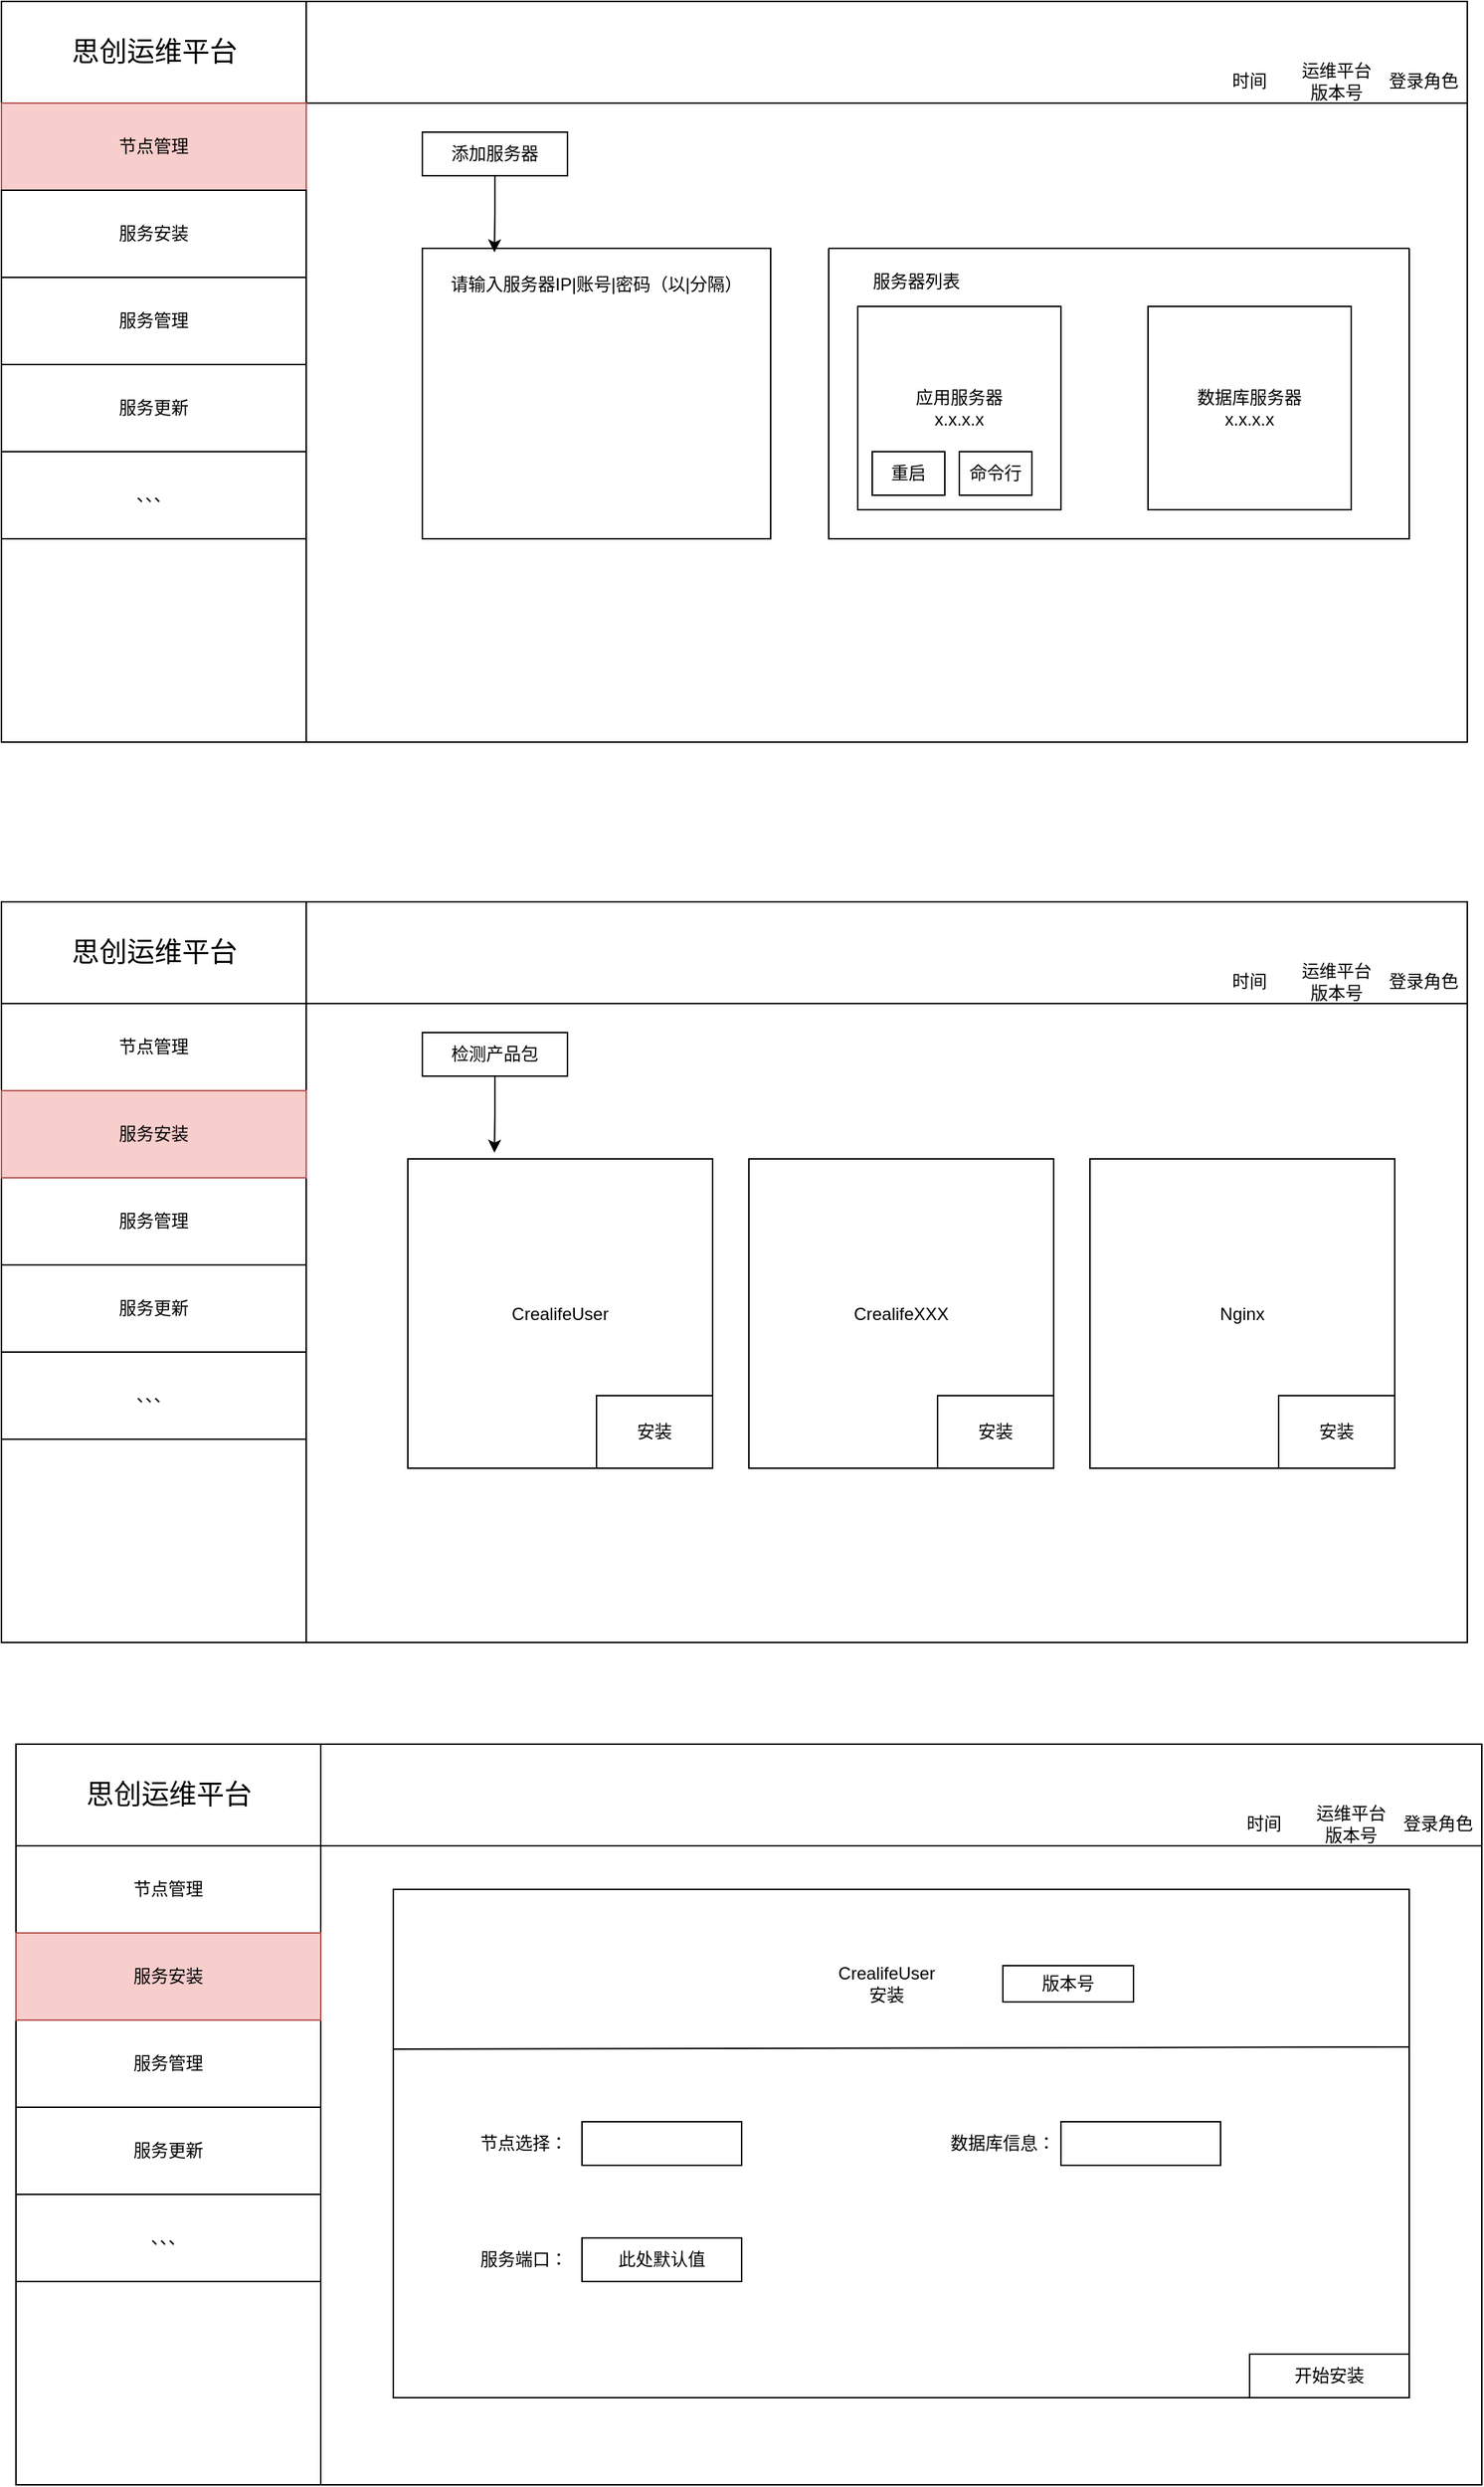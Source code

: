 <mxfile version="24.7.16">
  <diagram name="第 1 页" id="SJDpvmF3WLKm9pQOhpVg">
    <mxGraphModel dx="1036" dy="569" grid="1" gridSize="10" guides="1" tooltips="1" connect="1" arrows="1" fold="1" page="1" pageScale="1" pageWidth="1169" pageHeight="827" math="0" shadow="0">
      <root>
        <mxCell id="0" />
        <mxCell id="1" parent="0" />
        <mxCell id="QzqtVrHRzzi3PcHoO_PS-1" value="" style="swimlane;startSize=0;" vertex="1" parent="1">
          <mxGeometry x="70" y="30" width="1010" height="510" as="geometry" />
        </mxCell>
        <mxCell id="QzqtVrHRzzi3PcHoO_PS-9" value="" style="rounded=0;whiteSpace=wrap;html=1;" vertex="1" parent="QzqtVrHRzzi3PcHoO_PS-1">
          <mxGeometry x="210" width="800" height="70" as="geometry" />
        </mxCell>
        <mxCell id="QzqtVrHRzzi3PcHoO_PS-10" value="时间" style="text;html=1;align=center;verticalAlign=middle;whiteSpace=wrap;rounded=0;" vertex="1" parent="QzqtVrHRzzi3PcHoO_PS-1">
          <mxGeometry x="830" y="40" width="60" height="30" as="geometry" />
        </mxCell>
        <mxCell id="QzqtVrHRzzi3PcHoO_PS-11" value="" style="rounded=0;whiteSpace=wrap;html=1;" vertex="1" parent="QzqtVrHRzzi3PcHoO_PS-1">
          <mxGeometry x="290" y="170" width="240" height="200" as="geometry" />
        </mxCell>
        <mxCell id="QzqtVrHRzzi3PcHoO_PS-12" value="请输入服务器IP|账号|密码（以|分隔）" style="text;html=1;align=center;verticalAlign=middle;whiteSpace=wrap;rounded=0;" vertex="1" parent="QzqtVrHRzzi3PcHoO_PS-1">
          <mxGeometry x="300" y="180" width="220" height="30" as="geometry" />
        </mxCell>
        <mxCell id="QzqtVrHRzzi3PcHoO_PS-13" value="添加服务器" style="rounded=0;whiteSpace=wrap;html=1;" vertex="1" parent="QzqtVrHRzzi3PcHoO_PS-1">
          <mxGeometry x="290" y="90" width="100" height="30" as="geometry" />
        </mxCell>
        <mxCell id="QzqtVrHRzzi3PcHoO_PS-14" style="edgeStyle=orthogonalEdgeStyle;rounded=0;orthogonalLoop=1;jettySize=auto;html=1;entryX=0.207;entryY=0.014;entryDx=0;entryDy=0;entryPerimeter=0;" edge="1" parent="QzqtVrHRzzi3PcHoO_PS-1" source="QzqtVrHRzzi3PcHoO_PS-13" target="QzqtVrHRzzi3PcHoO_PS-11">
          <mxGeometry relative="1" as="geometry" />
        </mxCell>
        <mxCell id="QzqtVrHRzzi3PcHoO_PS-16" value="" style="swimlane;startSize=0;" vertex="1" parent="QzqtVrHRzzi3PcHoO_PS-1">
          <mxGeometry x="570" y="170" width="400" height="200" as="geometry" />
        </mxCell>
        <mxCell id="QzqtVrHRzzi3PcHoO_PS-18" value="应用服务器&lt;div&gt;x.x.x.x&lt;/div&gt;" style="rounded=0;whiteSpace=wrap;html=1;" vertex="1" parent="QzqtVrHRzzi3PcHoO_PS-16">
          <mxGeometry x="20" y="40" width="140" height="140" as="geometry" />
        </mxCell>
        <mxCell id="QzqtVrHRzzi3PcHoO_PS-19" value="数据库服务器&lt;div&gt;x.x.x.x&lt;/div&gt;" style="rounded=0;whiteSpace=wrap;html=1;" vertex="1" parent="QzqtVrHRzzi3PcHoO_PS-16">
          <mxGeometry x="220" y="40" width="140" height="140" as="geometry" />
        </mxCell>
        <mxCell id="QzqtVrHRzzi3PcHoO_PS-20" value="重启" style="rounded=0;whiteSpace=wrap;html=1;" vertex="1" parent="QzqtVrHRzzi3PcHoO_PS-16">
          <mxGeometry x="30" y="140" width="50" height="30" as="geometry" />
        </mxCell>
        <mxCell id="QzqtVrHRzzi3PcHoO_PS-21" value="命令行" style="rounded=0;whiteSpace=wrap;html=1;" vertex="1" parent="QzqtVrHRzzi3PcHoO_PS-16">
          <mxGeometry x="90" y="140" width="50" height="30" as="geometry" />
        </mxCell>
        <mxCell id="QzqtVrHRzzi3PcHoO_PS-29" value="运维平台版本号" style="text;html=1;align=center;verticalAlign=middle;whiteSpace=wrap;rounded=0;" vertex="1" parent="QzqtVrHRzzi3PcHoO_PS-1">
          <mxGeometry x="890" y="40" width="60" height="30" as="geometry" />
        </mxCell>
        <mxCell id="QzqtVrHRzzi3PcHoO_PS-30" value="登录角色" style="text;html=1;align=center;verticalAlign=middle;whiteSpace=wrap;rounded=0;" vertex="1" parent="QzqtVrHRzzi3PcHoO_PS-1">
          <mxGeometry x="950" y="40" width="60" height="30" as="geometry" />
        </mxCell>
        <mxCell id="QzqtVrHRzzi3PcHoO_PS-3" value="" style="rounded=0;whiteSpace=wrap;html=1;" vertex="1" parent="1">
          <mxGeometry x="70" y="30" width="210" height="510" as="geometry" />
        </mxCell>
        <mxCell id="QzqtVrHRzzi3PcHoO_PS-4" value="节点管理" style="rounded=0;whiteSpace=wrap;html=1;fillColor=#f8cecc;strokeColor=#b85450;" vertex="1" parent="1">
          <mxGeometry x="70" y="100" width="210" height="60" as="geometry" />
        </mxCell>
        <mxCell id="QzqtVrHRzzi3PcHoO_PS-5" value="服务管理" style="rounded=0;whiteSpace=wrap;html=1;" vertex="1" parent="1">
          <mxGeometry x="70" y="220" width="210" height="60" as="geometry" />
        </mxCell>
        <mxCell id="QzqtVrHRzzi3PcHoO_PS-6" value="服务更新" style="rounded=0;whiteSpace=wrap;html=1;" vertex="1" parent="1">
          <mxGeometry x="70" y="280" width="210" height="60" as="geometry" />
        </mxCell>
        <mxCell id="QzqtVrHRzzi3PcHoO_PS-7" value="、、、" style="rounded=0;whiteSpace=wrap;html=1;" vertex="1" parent="1">
          <mxGeometry x="70" y="340" width="210" height="60" as="geometry" />
        </mxCell>
        <mxCell id="QzqtVrHRzzi3PcHoO_PS-8" value="思创运维平台" style="text;html=1;align=center;verticalAlign=middle;whiteSpace=wrap;rounded=0;fontSize=19;" vertex="1" parent="1">
          <mxGeometry x="108.75" y="50" width="132.5" height="30" as="geometry" />
        </mxCell>
        <mxCell id="QzqtVrHRzzi3PcHoO_PS-17" value="服务器列表" style="text;html=1;align=center;verticalAlign=middle;resizable=0;points=[];autosize=1;strokeColor=none;fillColor=none;" vertex="1" parent="1">
          <mxGeometry x="660" y="208" width="80" height="30" as="geometry" />
        </mxCell>
        <mxCell id="QzqtVrHRzzi3PcHoO_PS-28" value="服务安装" style="rounded=0;whiteSpace=wrap;html=1;" vertex="1" parent="1">
          <mxGeometry x="70" y="160" width="210" height="60" as="geometry" />
        </mxCell>
        <mxCell id="QzqtVrHRzzi3PcHoO_PS-31" value="" style="swimlane;startSize=0;" vertex="1" parent="1">
          <mxGeometry x="70" y="650" width="1010" height="510" as="geometry" />
        </mxCell>
        <mxCell id="QzqtVrHRzzi3PcHoO_PS-32" value="" style="rounded=0;whiteSpace=wrap;html=1;" vertex="1" parent="QzqtVrHRzzi3PcHoO_PS-31">
          <mxGeometry x="210" width="800" height="70" as="geometry" />
        </mxCell>
        <mxCell id="QzqtVrHRzzi3PcHoO_PS-33" value="时间" style="text;html=1;align=center;verticalAlign=middle;whiteSpace=wrap;rounded=0;" vertex="1" parent="QzqtVrHRzzi3PcHoO_PS-31">
          <mxGeometry x="830" y="40" width="60" height="30" as="geometry" />
        </mxCell>
        <mxCell id="QzqtVrHRzzi3PcHoO_PS-36" value="检测产品包" style="rounded=0;whiteSpace=wrap;html=1;" vertex="1" parent="QzqtVrHRzzi3PcHoO_PS-31">
          <mxGeometry x="290" y="90" width="100" height="30" as="geometry" />
        </mxCell>
        <mxCell id="QzqtVrHRzzi3PcHoO_PS-37" style="edgeStyle=orthogonalEdgeStyle;rounded=0;orthogonalLoop=1;jettySize=auto;html=1;entryX=0.207;entryY=0.014;entryDx=0;entryDy=0;entryPerimeter=0;" edge="1" parent="QzqtVrHRzzi3PcHoO_PS-31" source="QzqtVrHRzzi3PcHoO_PS-36">
          <mxGeometry relative="1" as="geometry">
            <mxPoint x="339.68" y="172.8" as="targetPoint" />
          </mxGeometry>
        </mxCell>
        <mxCell id="QzqtVrHRzzi3PcHoO_PS-43" value="运维平台版本号" style="text;html=1;align=center;verticalAlign=middle;whiteSpace=wrap;rounded=0;" vertex="1" parent="QzqtVrHRzzi3PcHoO_PS-31">
          <mxGeometry x="890" y="40" width="60" height="30" as="geometry" />
        </mxCell>
        <mxCell id="QzqtVrHRzzi3PcHoO_PS-44" value="登录角色" style="text;html=1;align=center;verticalAlign=middle;whiteSpace=wrap;rounded=0;" vertex="1" parent="QzqtVrHRzzi3PcHoO_PS-31">
          <mxGeometry x="950" y="40" width="60" height="30" as="geometry" />
        </mxCell>
        <mxCell id="QzqtVrHRzzi3PcHoO_PS-53" value="CrealifeUser" style="rounded=0;whiteSpace=wrap;html=1;" vertex="1" parent="QzqtVrHRzzi3PcHoO_PS-31">
          <mxGeometry x="280" y="177" width="210" height="213" as="geometry" />
        </mxCell>
        <mxCell id="QzqtVrHRzzi3PcHoO_PS-56" value="安装" style="rounded=0;whiteSpace=wrap;html=1;" vertex="1" parent="QzqtVrHRzzi3PcHoO_PS-31">
          <mxGeometry x="410" y="340" width="80" height="50" as="geometry" />
        </mxCell>
        <mxCell id="QzqtVrHRzzi3PcHoO_PS-57" value="CrealifeXXX" style="rounded=0;whiteSpace=wrap;html=1;" vertex="1" parent="QzqtVrHRzzi3PcHoO_PS-31">
          <mxGeometry x="515" y="177" width="210" height="213" as="geometry" />
        </mxCell>
        <mxCell id="QzqtVrHRzzi3PcHoO_PS-58" value="安装" style="rounded=0;whiteSpace=wrap;html=1;" vertex="1" parent="QzqtVrHRzzi3PcHoO_PS-31">
          <mxGeometry x="645" y="340" width="80" height="50" as="geometry" />
        </mxCell>
        <mxCell id="QzqtVrHRzzi3PcHoO_PS-59" value="Nginx" style="rounded=0;whiteSpace=wrap;html=1;" vertex="1" parent="QzqtVrHRzzi3PcHoO_PS-31">
          <mxGeometry x="750" y="177" width="210" height="213" as="geometry" />
        </mxCell>
        <mxCell id="QzqtVrHRzzi3PcHoO_PS-60" value="安装" style="rounded=0;whiteSpace=wrap;html=1;" vertex="1" parent="QzqtVrHRzzi3PcHoO_PS-31">
          <mxGeometry x="880" y="340" width="80" height="50" as="geometry" />
        </mxCell>
        <mxCell id="QzqtVrHRzzi3PcHoO_PS-45" value="" style="rounded=0;whiteSpace=wrap;html=1;" vertex="1" parent="1">
          <mxGeometry x="70" y="650" width="210" height="510" as="geometry" />
        </mxCell>
        <mxCell id="QzqtVrHRzzi3PcHoO_PS-46" value="节点管理" style="rounded=0;whiteSpace=wrap;html=1;" vertex="1" parent="1">
          <mxGeometry x="70" y="720" width="210" height="60" as="geometry" />
        </mxCell>
        <mxCell id="QzqtVrHRzzi3PcHoO_PS-47" value="服务管理" style="rounded=0;whiteSpace=wrap;html=1;" vertex="1" parent="1">
          <mxGeometry x="70" y="840" width="210" height="60" as="geometry" />
        </mxCell>
        <mxCell id="QzqtVrHRzzi3PcHoO_PS-48" value="服务更新" style="rounded=0;whiteSpace=wrap;html=1;" vertex="1" parent="1">
          <mxGeometry x="70" y="900" width="210" height="60" as="geometry" />
        </mxCell>
        <mxCell id="QzqtVrHRzzi3PcHoO_PS-49" value="、、、" style="rounded=0;whiteSpace=wrap;html=1;" vertex="1" parent="1">
          <mxGeometry x="70" y="960" width="210" height="60" as="geometry" />
        </mxCell>
        <mxCell id="QzqtVrHRzzi3PcHoO_PS-50" value="思创运维平台" style="text;html=1;align=center;verticalAlign=middle;whiteSpace=wrap;rounded=0;fontSize=19;" vertex="1" parent="1">
          <mxGeometry x="108.75" y="670" width="132.5" height="30" as="geometry" />
        </mxCell>
        <mxCell id="QzqtVrHRzzi3PcHoO_PS-52" value="服务安装" style="rounded=0;whiteSpace=wrap;html=1;fillColor=#f8cecc;strokeColor=#b85450;" vertex="1" parent="1">
          <mxGeometry x="70" y="780" width="210" height="60" as="geometry" />
        </mxCell>
        <mxCell id="QzqtVrHRzzi3PcHoO_PS-61" value="" style="swimlane;startSize=0;" vertex="1" parent="1">
          <mxGeometry x="80" y="1230" width="1010" height="510" as="geometry" />
        </mxCell>
        <mxCell id="QzqtVrHRzzi3PcHoO_PS-62" value="" style="rounded=0;whiteSpace=wrap;html=1;" vertex="1" parent="QzqtVrHRzzi3PcHoO_PS-61">
          <mxGeometry x="210" width="800" height="70" as="geometry" />
        </mxCell>
        <mxCell id="QzqtVrHRzzi3PcHoO_PS-63" value="时间" style="text;html=1;align=center;verticalAlign=middle;whiteSpace=wrap;rounded=0;" vertex="1" parent="QzqtVrHRzzi3PcHoO_PS-61">
          <mxGeometry x="830" y="40" width="60" height="30" as="geometry" />
        </mxCell>
        <mxCell id="QzqtVrHRzzi3PcHoO_PS-66" value="运维平台版本号" style="text;html=1;align=center;verticalAlign=middle;whiteSpace=wrap;rounded=0;" vertex="1" parent="QzqtVrHRzzi3PcHoO_PS-61">
          <mxGeometry x="890" y="40" width="60" height="30" as="geometry" />
        </mxCell>
        <mxCell id="QzqtVrHRzzi3PcHoO_PS-67" value="登录角色" style="text;html=1;align=center;verticalAlign=middle;whiteSpace=wrap;rounded=0;" vertex="1" parent="QzqtVrHRzzi3PcHoO_PS-61">
          <mxGeometry x="950" y="40" width="60" height="30" as="geometry" />
        </mxCell>
        <mxCell id="QzqtVrHRzzi3PcHoO_PS-81" value="" style="rounded=0;whiteSpace=wrap;html=1;" vertex="1" parent="QzqtVrHRzzi3PcHoO_PS-61">
          <mxGeometry x="260" y="100" width="700" height="350" as="geometry" />
        </mxCell>
        <mxCell id="QzqtVrHRzzi3PcHoO_PS-82" value="CrealifeUser安装" style="text;html=1;align=center;verticalAlign=middle;whiteSpace=wrap;rounded=0;" vertex="1" parent="QzqtVrHRzzi3PcHoO_PS-61">
          <mxGeometry x="570" y="150" width="60" height="30" as="geometry" />
        </mxCell>
        <mxCell id="QzqtVrHRzzi3PcHoO_PS-83" value="" style="rounded=0;whiteSpace=wrap;html=1;" vertex="1" parent="QzqtVrHRzzi3PcHoO_PS-61">
          <mxGeometry x="390" y="260" width="110" height="30" as="geometry" />
        </mxCell>
        <mxCell id="QzqtVrHRzzi3PcHoO_PS-84" value="节点选择：" style="text;html=1;align=center;verticalAlign=middle;whiteSpace=wrap;rounded=0;" vertex="1" parent="QzqtVrHRzzi3PcHoO_PS-61">
          <mxGeometry x="310" y="260" width="80" height="30" as="geometry" />
        </mxCell>
        <mxCell id="QzqtVrHRzzi3PcHoO_PS-85" value="数据库信息：" style="text;html=1;align=center;verticalAlign=middle;whiteSpace=wrap;rounded=0;" vertex="1" parent="QzqtVrHRzzi3PcHoO_PS-61">
          <mxGeometry x="640" y="260" width="80" height="30" as="geometry" />
        </mxCell>
        <mxCell id="QzqtVrHRzzi3PcHoO_PS-86" value="" style="rounded=0;whiteSpace=wrap;html=1;" vertex="1" parent="QzqtVrHRzzi3PcHoO_PS-61">
          <mxGeometry x="720" y="260" width="110" height="30" as="geometry" />
        </mxCell>
        <mxCell id="QzqtVrHRzzi3PcHoO_PS-87" value="服务端口：" style="text;html=1;align=center;verticalAlign=middle;whiteSpace=wrap;rounded=0;" vertex="1" parent="QzqtVrHRzzi3PcHoO_PS-61">
          <mxGeometry x="310" y="340" width="80" height="30" as="geometry" />
        </mxCell>
        <mxCell id="QzqtVrHRzzi3PcHoO_PS-88" value="此处默认值" style="rounded=0;whiteSpace=wrap;html=1;" vertex="1" parent="QzqtVrHRzzi3PcHoO_PS-61">
          <mxGeometry x="390" y="340" width="110" height="30" as="geometry" />
        </mxCell>
        <mxCell id="QzqtVrHRzzi3PcHoO_PS-89" value="开始安装" style="rounded=0;whiteSpace=wrap;html=1;" vertex="1" parent="QzqtVrHRzzi3PcHoO_PS-61">
          <mxGeometry x="850" y="420" width="110" height="30" as="geometry" />
        </mxCell>
        <mxCell id="QzqtVrHRzzi3PcHoO_PS-90" value="" style="endArrow=none;html=1;rounded=0;entryX=1;entryY=0.31;entryDx=0;entryDy=0;entryPerimeter=0;" edge="1" parent="QzqtVrHRzzi3PcHoO_PS-61" target="QzqtVrHRzzi3PcHoO_PS-81">
          <mxGeometry width="50" height="50" relative="1" as="geometry">
            <mxPoint x="260" y="210" as="sourcePoint" />
            <mxPoint x="310" y="160" as="targetPoint" />
          </mxGeometry>
        </mxCell>
        <mxCell id="QzqtVrHRzzi3PcHoO_PS-91" value="版本号" style="rounded=0;whiteSpace=wrap;html=1;" vertex="1" parent="QzqtVrHRzzi3PcHoO_PS-61">
          <mxGeometry x="680" y="152.5" width="90" height="25" as="geometry" />
        </mxCell>
        <mxCell id="QzqtVrHRzzi3PcHoO_PS-74" value="" style="rounded=0;whiteSpace=wrap;html=1;" vertex="1" parent="1">
          <mxGeometry x="80" y="1230" width="210" height="510" as="geometry" />
        </mxCell>
        <mxCell id="QzqtVrHRzzi3PcHoO_PS-75" value="节点管理" style="rounded=0;whiteSpace=wrap;html=1;" vertex="1" parent="1">
          <mxGeometry x="80" y="1300" width="210" height="60" as="geometry" />
        </mxCell>
        <mxCell id="QzqtVrHRzzi3PcHoO_PS-76" value="服务管理" style="rounded=0;whiteSpace=wrap;html=1;" vertex="1" parent="1">
          <mxGeometry x="80" y="1420" width="210" height="60" as="geometry" />
        </mxCell>
        <mxCell id="QzqtVrHRzzi3PcHoO_PS-77" value="服务更新" style="rounded=0;whiteSpace=wrap;html=1;" vertex="1" parent="1">
          <mxGeometry x="80" y="1480" width="210" height="60" as="geometry" />
        </mxCell>
        <mxCell id="QzqtVrHRzzi3PcHoO_PS-78" value="、、、" style="rounded=0;whiteSpace=wrap;html=1;" vertex="1" parent="1">
          <mxGeometry x="80" y="1540" width="210" height="60" as="geometry" />
        </mxCell>
        <mxCell id="QzqtVrHRzzi3PcHoO_PS-79" value="思创运维平台" style="text;html=1;align=center;verticalAlign=middle;whiteSpace=wrap;rounded=0;fontSize=19;" vertex="1" parent="1">
          <mxGeometry x="118.75" y="1250" width="132.5" height="30" as="geometry" />
        </mxCell>
        <mxCell id="QzqtVrHRzzi3PcHoO_PS-80" value="服务安装" style="rounded=0;whiteSpace=wrap;html=1;fillColor=#f8cecc;strokeColor=#b85450;" vertex="1" parent="1">
          <mxGeometry x="80" y="1360" width="210" height="60" as="geometry" />
        </mxCell>
      </root>
    </mxGraphModel>
  </diagram>
</mxfile>
